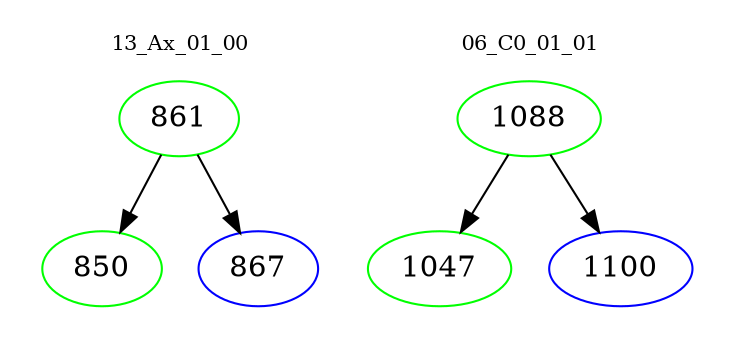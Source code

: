 digraph{
subgraph cluster_0 {
color = white
label = "13_Ax_01_00";
fontsize=10;
T0_861 [label="861", color="green"]
T0_861 -> T0_850 [color="black"]
T0_850 [label="850", color="green"]
T0_861 -> T0_867 [color="black"]
T0_867 [label="867", color="blue"]
}
subgraph cluster_1 {
color = white
label = "06_C0_01_01";
fontsize=10;
T1_1088 [label="1088", color="green"]
T1_1088 -> T1_1047 [color="black"]
T1_1047 [label="1047", color="green"]
T1_1088 -> T1_1100 [color="black"]
T1_1100 [label="1100", color="blue"]
}
}
